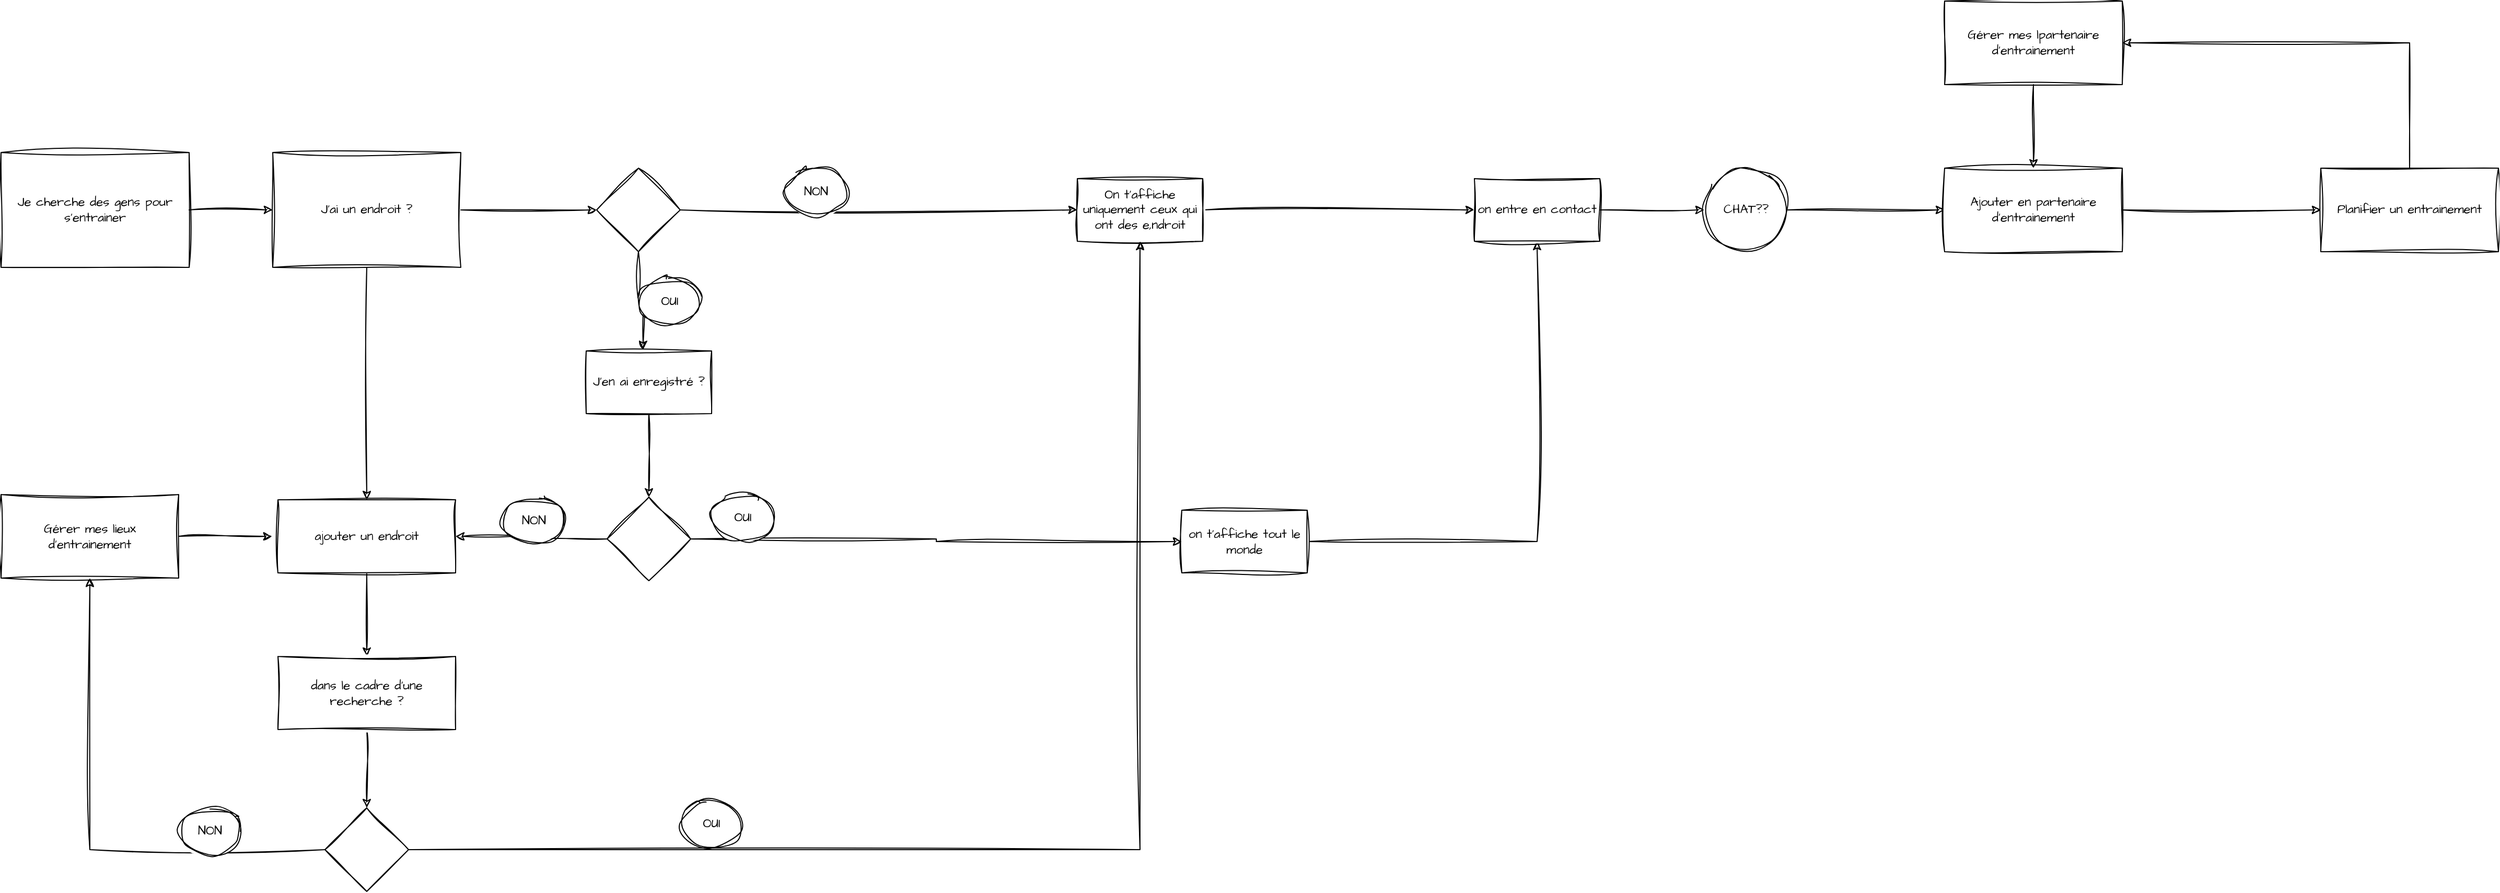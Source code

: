 <mxfile version="24.4.4" type="github">
  <diagram name="Page-1" id="D3DyWlrfUJnLOUU4IPov">
    <mxGraphModel dx="1768" dy="1313" grid="1" gridSize="10" guides="1" tooltips="1" connect="1" arrows="1" fold="1" page="0" pageScale="1" pageWidth="827" pageHeight="1169" math="0" shadow="0">
      <root>
        <mxCell id="0" />
        <mxCell id="1" parent="0" />
        <mxCell id="yYq1-mPOltJAiArIZwE5-4" value="" style="edgeStyle=orthogonalEdgeStyle;rounded=0;sketch=1;hachureGap=4;jiggle=2;curveFitting=1;orthogonalLoop=1;jettySize=auto;html=1;fontFamily=Architects Daughter;fontSource=https%3A%2F%2Ffonts.googleapis.com%2Fcss%3Ffamily%3DArchitects%2BDaughter;" edge="1" parent="1" source="yYq1-mPOltJAiArIZwE5-1" target="yYq1-mPOltJAiArIZwE5-3">
          <mxGeometry relative="1" as="geometry" />
        </mxCell>
        <mxCell id="yYq1-mPOltJAiArIZwE5-1" value="Je cherche des gens pour s&#39;entrainer" style="rounded=0;whiteSpace=wrap;html=1;sketch=1;hachureGap=4;jiggle=2;curveFitting=1;fontFamily=Architects Daughter;fontSource=https%3A%2F%2Ffonts.googleapis.com%2Fcss%3Ffamily%3DArchitects%2BDaughter;" vertex="1" parent="1">
          <mxGeometry x="-60" y="110" width="180" height="110" as="geometry" />
        </mxCell>
        <mxCell id="yYq1-mPOltJAiArIZwE5-6" value="" style="edgeStyle=orthogonalEdgeStyle;rounded=0;sketch=1;hachureGap=4;jiggle=2;curveFitting=1;orthogonalLoop=1;jettySize=auto;html=1;fontFamily=Architects Daughter;fontSource=https%3A%2F%2Ffonts.googleapis.com%2Fcss%3Ffamily%3DArchitects%2BDaughter;" edge="1" parent="1" source="yYq1-mPOltJAiArIZwE5-3" target="yYq1-mPOltJAiArIZwE5-5">
          <mxGeometry relative="1" as="geometry" />
        </mxCell>
        <mxCell id="yYq1-mPOltJAiArIZwE5-16" value="" style="edgeStyle=orthogonalEdgeStyle;rounded=0;sketch=1;hachureGap=4;jiggle=2;curveFitting=1;orthogonalLoop=1;jettySize=auto;html=1;fontFamily=Architects Daughter;fontSource=https%3A%2F%2Ffonts.googleapis.com%2Fcss%3Ffamily%3DArchitects%2BDaughter;" edge="1" parent="1" source="yYq1-mPOltJAiArIZwE5-3" target="yYq1-mPOltJAiArIZwE5-15">
          <mxGeometry relative="1" as="geometry" />
        </mxCell>
        <mxCell id="yYq1-mPOltJAiArIZwE5-3" value="J&#39;ai un endroit ?" style="rounded=0;whiteSpace=wrap;html=1;sketch=1;hachureGap=4;jiggle=2;curveFitting=1;fontFamily=Architects Daughter;fontSource=https%3A%2F%2Ffonts.googleapis.com%2Fcss%3Ffamily%3DArchitects%2BDaughter;" vertex="1" parent="1">
          <mxGeometry x="200" y="110" width="180" height="110" as="geometry" />
        </mxCell>
        <mxCell id="yYq1-mPOltJAiArIZwE5-8" value="" style="edgeStyle=orthogonalEdgeStyle;rounded=0;sketch=1;hachureGap=4;jiggle=2;curveFitting=1;orthogonalLoop=1;jettySize=auto;html=1;fontFamily=Architects Daughter;fontSource=https%3A%2F%2Ffonts.googleapis.com%2Fcss%3Ffamily%3DArchitects%2BDaughter;" edge="1" parent="1" source="yYq1-mPOltJAiArIZwE5-5" target="yYq1-mPOltJAiArIZwE5-7">
          <mxGeometry relative="1" as="geometry" />
        </mxCell>
        <mxCell id="yYq1-mPOltJAiArIZwE5-10" value="" style="edgeStyle=orthogonalEdgeStyle;rounded=0;sketch=1;hachureGap=4;jiggle=2;curveFitting=1;orthogonalLoop=1;jettySize=auto;html=1;fontFamily=Architects Daughter;fontSource=https%3A%2F%2Ffonts.googleapis.com%2Fcss%3Ffamily%3DArchitects%2BDaughter;exitX=0.5;exitY=1;exitDx=0;exitDy=0;entryX=0.454;entryY=-0.02;entryDx=0;entryDy=0;entryPerimeter=0;" edge="1" parent="1" source="yYq1-mPOltJAiArIZwE5-5" target="yYq1-mPOltJAiArIZwE5-26">
          <mxGeometry relative="1" as="geometry" />
        </mxCell>
        <mxCell id="yYq1-mPOltJAiArIZwE5-5" value="" style="rhombus;whiteSpace=wrap;html=1;fontFamily=Architects Daughter;rounded=0;sketch=1;hachureGap=4;jiggle=2;curveFitting=1;fontSource=https%3A%2F%2Ffonts.googleapis.com%2Fcss%3Ffamily%3DArchitects%2BDaughter;" vertex="1" parent="1">
          <mxGeometry x="510" y="125" width="80" height="80" as="geometry" />
        </mxCell>
        <mxCell id="yYq1-mPOltJAiArIZwE5-43" style="edgeStyle=orthogonalEdgeStyle;rounded=0;sketch=1;hachureGap=4;jiggle=2;curveFitting=1;orthogonalLoop=1;jettySize=auto;html=1;fontFamily=Architects Daughter;fontSource=https%3A%2F%2Ffonts.googleapis.com%2Fcss%3Ffamily%3DArchitects%2BDaughter;" edge="1" parent="1" source="yYq1-mPOltJAiArIZwE5-7" target="yYq1-mPOltJAiArIZwE5-41">
          <mxGeometry relative="1" as="geometry" />
        </mxCell>
        <mxCell id="yYq1-mPOltJAiArIZwE5-7" value="On t&#39;affiche uniquement ceux qui ont des e,ndroit" style="whiteSpace=wrap;html=1;fontFamily=Architects Daughter;rounded=0;sketch=1;hachureGap=4;jiggle=2;curveFitting=1;fontSource=https%3A%2F%2Ffonts.googleapis.com%2Fcss%3Ffamily%3DArchitects%2BDaughter;" vertex="1" parent="1">
          <mxGeometry x="970" y="135" width="120" height="60" as="geometry" />
        </mxCell>
        <mxCell id="yYq1-mPOltJAiArIZwE5-42" value="" style="edgeStyle=orthogonalEdgeStyle;rounded=0;sketch=1;hachureGap=4;jiggle=2;curveFitting=1;orthogonalLoop=1;jettySize=auto;html=1;fontFamily=Architects Daughter;fontSource=https%3A%2F%2Ffonts.googleapis.com%2Fcss%3Ffamily%3DArchitects%2BDaughter;" edge="1" parent="1" source="yYq1-mPOltJAiArIZwE5-9" target="yYq1-mPOltJAiArIZwE5-41">
          <mxGeometry relative="1" as="geometry" />
        </mxCell>
        <mxCell id="yYq1-mPOltJAiArIZwE5-9" value="on t&#39;affiche tout le monde" style="whiteSpace=wrap;html=1;fontFamily=Architects Daughter;rounded=0;sketch=1;hachureGap=4;jiggle=2;curveFitting=1;fontSource=https%3A%2F%2Ffonts.googleapis.com%2Fcss%3Ffamily%3DArchitects%2BDaughter;" vertex="1" parent="1">
          <mxGeometry x="1070" y="452.5" width="120" height="60" as="geometry" />
        </mxCell>
        <mxCell id="yYq1-mPOltJAiArIZwE5-12" value="OUI" style="ellipse;whiteSpace=wrap;html=1;sketch=1;hachureGap=4;jiggle=2;curveFitting=1;fontFamily=Architects Daughter;fontSource=https%3A%2F%2Ffonts.googleapis.com%2Fcss%3Ffamily%3DArchitects%2BDaughter;" vertex="1" parent="1">
          <mxGeometry x="550" y="230" width="60" height="45" as="geometry" />
        </mxCell>
        <mxCell id="yYq1-mPOltJAiArIZwE5-13" value="NON" style="ellipse;whiteSpace=wrap;html=1;sketch=1;hachureGap=4;jiggle=2;curveFitting=1;fontFamily=Architects Daughter;fontSource=https%3A%2F%2Ffonts.googleapis.com%2Fcss%3Ffamily%3DArchitects%2BDaughter;" vertex="1" parent="1">
          <mxGeometry x="690" y="125" width="60" height="45" as="geometry" />
        </mxCell>
        <mxCell id="yYq1-mPOltJAiArIZwE5-14" value="Gérer mes lieux d&#39;entrainement" style="rounded=0;whiteSpace=wrap;html=1;sketch=1;hachureGap=4;jiggle=2;curveFitting=1;fontFamily=Architects Daughter;fontSource=https%3A%2F%2Ffonts.googleapis.com%2Fcss%3Ffamily%3DArchitects%2BDaughter;" vertex="1" parent="1">
          <mxGeometry x="-60" y="437.5" width="170" height="80" as="geometry" />
        </mxCell>
        <mxCell id="yYq1-mPOltJAiArIZwE5-33" value="" style="edgeStyle=orthogonalEdgeStyle;rounded=0;sketch=1;hachureGap=4;jiggle=2;curveFitting=1;orthogonalLoop=1;jettySize=auto;html=1;fontFamily=Architects Daughter;fontSource=https%3A%2F%2Ffonts.googleapis.com%2Fcss%3Ffamily%3DArchitects%2BDaughter;" edge="1" parent="1" source="yYq1-mPOltJAiArIZwE5-15" target="yYq1-mPOltJAiArIZwE5-32">
          <mxGeometry relative="1" as="geometry" />
        </mxCell>
        <mxCell id="yYq1-mPOltJAiArIZwE5-15" value="ajouter un endroit" style="rounded=0;whiteSpace=wrap;html=1;sketch=1;hachureGap=4;jiggle=2;curveFitting=1;fontFamily=Architects Daughter;fontSource=https%3A%2F%2Ffonts.googleapis.com%2Fcss%3Ffamily%3DArchitects%2BDaughter;" vertex="1" parent="1">
          <mxGeometry x="205" y="442.5" width="170" height="70" as="geometry" />
        </mxCell>
        <mxCell id="yYq1-mPOltJAiArIZwE5-17" style="edgeStyle=orthogonalEdgeStyle;rounded=0;sketch=1;hachureGap=4;jiggle=2;curveFitting=1;orthogonalLoop=1;jettySize=auto;html=1;entryX=-0.033;entryY=0.5;entryDx=0;entryDy=0;entryPerimeter=0;fontFamily=Architects Daughter;fontSource=https%3A%2F%2Ffonts.googleapis.com%2Fcss%3Ffamily%3DArchitects%2BDaughter;" edge="1" parent="1" source="yYq1-mPOltJAiArIZwE5-14" target="yYq1-mPOltJAiArIZwE5-15">
          <mxGeometry relative="1" as="geometry" />
        </mxCell>
        <mxCell id="yYq1-mPOltJAiArIZwE5-25" style="edgeStyle=orthogonalEdgeStyle;rounded=0;sketch=1;hachureGap=4;jiggle=2;curveFitting=1;orthogonalLoop=1;jettySize=auto;html=1;entryX=0;entryY=0.5;entryDx=0;entryDy=0;fontFamily=Architects Daughter;fontSource=https%3A%2F%2Ffonts.googleapis.com%2Fcss%3Ffamily%3DArchitects%2BDaughter;" edge="1" parent="1" source="yYq1-mPOltJAiArIZwE5-24" target="yYq1-mPOltJAiArIZwE5-9">
          <mxGeometry relative="1" as="geometry" />
        </mxCell>
        <mxCell id="yYq1-mPOltJAiArIZwE5-30" style="edgeStyle=orthogonalEdgeStyle;rounded=0;sketch=1;hachureGap=4;jiggle=2;curveFitting=1;orthogonalLoop=1;jettySize=auto;html=1;entryX=1;entryY=0.5;entryDx=0;entryDy=0;fontFamily=Architects Daughter;fontSource=https%3A%2F%2Ffonts.googleapis.com%2Fcss%3Ffamily%3DArchitects%2BDaughter;" edge="1" parent="1" source="yYq1-mPOltJAiArIZwE5-24" target="yYq1-mPOltJAiArIZwE5-15">
          <mxGeometry relative="1" as="geometry" />
        </mxCell>
        <mxCell id="yYq1-mPOltJAiArIZwE5-24" value="" style="rhombus;whiteSpace=wrap;html=1;fontFamily=Architects Daughter;rounded=0;sketch=1;hachureGap=4;jiggle=2;curveFitting=1;fontSource=https%3A%2F%2Ffonts.googleapis.com%2Fcss%3Ffamily%3DArchitects%2BDaughter;" vertex="1" parent="1">
          <mxGeometry x="520" y="440" width="80" height="80" as="geometry" />
        </mxCell>
        <mxCell id="yYq1-mPOltJAiArIZwE5-28" style="edgeStyle=orthogonalEdgeStyle;rounded=0;sketch=1;hachureGap=4;jiggle=2;curveFitting=1;orthogonalLoop=1;jettySize=auto;html=1;entryX=0.5;entryY=0;entryDx=0;entryDy=0;fontFamily=Architects Daughter;fontSource=https%3A%2F%2Ffonts.googleapis.com%2Fcss%3Ffamily%3DArchitects%2BDaughter;" edge="1" parent="1" source="yYq1-mPOltJAiArIZwE5-26" target="yYq1-mPOltJAiArIZwE5-24">
          <mxGeometry relative="1" as="geometry" />
        </mxCell>
        <mxCell id="yYq1-mPOltJAiArIZwE5-26" value="J&#39;en ai enregistré ?" style="whiteSpace=wrap;html=1;fontFamily=Architects Daughter;rounded=0;sketch=1;hachureGap=4;jiggle=2;curveFitting=1;fontSource=https%3A%2F%2Ffonts.googleapis.com%2Fcss%3Ffamily%3DArchitects%2BDaughter;" vertex="1" parent="1">
          <mxGeometry x="500" y="300" width="120" height="60" as="geometry" />
        </mxCell>
        <mxCell id="yYq1-mPOltJAiArIZwE5-29" value="NON" style="ellipse;whiteSpace=wrap;html=1;sketch=1;hachureGap=4;jiggle=2;curveFitting=1;fontFamily=Architects Daughter;fontSource=https%3A%2F%2Ffonts.googleapis.com%2Fcss%3Ffamily%3DArchitects%2BDaughter;" vertex="1" parent="1">
          <mxGeometry x="420" y="440" width="60" height="45" as="geometry" />
        </mxCell>
        <mxCell id="yYq1-mPOltJAiArIZwE5-31" value="OUI" style="ellipse;whiteSpace=wrap;html=1;sketch=1;hachureGap=4;jiggle=2;curveFitting=1;fontFamily=Architects Daughter;fontSource=https%3A%2F%2Ffonts.googleapis.com%2Fcss%3Ffamily%3DArchitects%2BDaughter;" vertex="1" parent="1">
          <mxGeometry x="620" y="437.5" width="60" height="45" as="geometry" />
        </mxCell>
        <mxCell id="yYq1-mPOltJAiArIZwE5-35" value="" style="edgeStyle=orthogonalEdgeStyle;rounded=0;sketch=1;hachureGap=4;jiggle=2;curveFitting=1;orthogonalLoop=1;jettySize=auto;html=1;fontFamily=Architects Daughter;fontSource=https%3A%2F%2Ffonts.googleapis.com%2Fcss%3Ffamily%3DArchitects%2BDaughter;" edge="1" parent="1" source="yYq1-mPOltJAiArIZwE5-32" target="yYq1-mPOltJAiArIZwE5-34">
          <mxGeometry relative="1" as="geometry" />
        </mxCell>
        <mxCell id="yYq1-mPOltJAiArIZwE5-32" value="dans le cadre d&#39;une recherche ?" style="rounded=0;whiteSpace=wrap;html=1;sketch=1;hachureGap=4;jiggle=2;curveFitting=1;fontFamily=Architects Daughter;fontSource=https%3A%2F%2Ffonts.googleapis.com%2Fcss%3Ffamily%3DArchitects%2BDaughter;" vertex="1" parent="1">
          <mxGeometry x="205" y="592.5" width="170" height="70" as="geometry" />
        </mxCell>
        <mxCell id="yYq1-mPOltJAiArIZwE5-36" style="edgeStyle=orthogonalEdgeStyle;rounded=0;sketch=1;hachureGap=4;jiggle=2;curveFitting=1;orthogonalLoop=1;jettySize=auto;html=1;entryX=0.5;entryY=1;entryDx=0;entryDy=0;fontFamily=Architects Daughter;fontSource=https%3A%2F%2Ffonts.googleapis.com%2Fcss%3Ffamily%3DArchitects%2BDaughter;" edge="1" parent="1" source="yYq1-mPOltJAiArIZwE5-34" target="yYq1-mPOltJAiArIZwE5-7">
          <mxGeometry relative="1" as="geometry" />
        </mxCell>
        <mxCell id="yYq1-mPOltJAiArIZwE5-38" style="edgeStyle=orthogonalEdgeStyle;rounded=0;sketch=1;hachureGap=4;jiggle=2;curveFitting=1;orthogonalLoop=1;jettySize=auto;html=1;entryX=0.5;entryY=1;entryDx=0;entryDy=0;fontFamily=Architects Daughter;fontSource=https%3A%2F%2Ffonts.googleapis.com%2Fcss%3Ffamily%3DArchitects%2BDaughter;" edge="1" parent="1" source="yYq1-mPOltJAiArIZwE5-34" target="yYq1-mPOltJAiArIZwE5-14">
          <mxGeometry relative="1" as="geometry" />
        </mxCell>
        <mxCell id="yYq1-mPOltJAiArIZwE5-34" value="" style="rhombus;whiteSpace=wrap;html=1;fontFamily=Architects Daughter;rounded=0;sketch=1;hachureGap=4;jiggle=2;curveFitting=1;fontSource=https%3A%2F%2Ffonts.googleapis.com%2Fcss%3Ffamily%3DArchitects%2BDaughter;" vertex="1" parent="1">
          <mxGeometry x="250" y="737.5" width="80" height="80" as="geometry" />
        </mxCell>
        <mxCell id="yYq1-mPOltJAiArIZwE5-37" value="OUI" style="ellipse;whiteSpace=wrap;html=1;sketch=1;hachureGap=4;jiggle=2;curveFitting=1;fontFamily=Architects Daughter;fontSource=https%3A%2F%2Ffonts.googleapis.com%2Fcss%3Ffamily%3DArchitects%2BDaughter;" vertex="1" parent="1">
          <mxGeometry x="590" y="730" width="60" height="45" as="geometry" />
        </mxCell>
        <mxCell id="yYq1-mPOltJAiArIZwE5-39" value="NON" style="ellipse;whiteSpace=wrap;html=1;sketch=1;hachureGap=4;jiggle=2;curveFitting=1;fontFamily=Architects Daughter;fontSource=https%3A%2F%2Ffonts.googleapis.com%2Fcss%3Ffamily%3DArchitects%2BDaughter;" vertex="1" parent="1">
          <mxGeometry x="110" y="737.5" width="60" height="45" as="geometry" />
        </mxCell>
        <mxCell id="yYq1-mPOltJAiArIZwE5-48" value="" style="edgeStyle=orthogonalEdgeStyle;rounded=0;sketch=1;hachureGap=4;jiggle=2;curveFitting=1;orthogonalLoop=1;jettySize=auto;html=1;fontFamily=Architects Daughter;fontSource=https%3A%2F%2Ffonts.googleapis.com%2Fcss%3Ffamily%3DArchitects%2BDaughter;" edge="1" parent="1" source="yYq1-mPOltJAiArIZwE5-40" target="yYq1-mPOltJAiArIZwE5-47">
          <mxGeometry relative="1" as="geometry" />
        </mxCell>
        <mxCell id="yYq1-mPOltJAiArIZwE5-40" value="Gérer mes lpartenaire d&#39;entrainement" style="rounded=0;whiteSpace=wrap;html=1;sketch=1;hachureGap=4;jiggle=2;curveFitting=1;fontFamily=Architects Daughter;fontSource=https%3A%2F%2Ffonts.googleapis.com%2Fcss%3Ffamily%3DArchitects%2BDaughter;" vertex="1" parent="1">
          <mxGeometry x="1800" y="-35" width="170" height="80" as="geometry" />
        </mxCell>
        <mxCell id="yYq1-mPOltJAiArIZwE5-45" value="" style="edgeStyle=orthogonalEdgeStyle;rounded=0;sketch=1;hachureGap=4;jiggle=2;curveFitting=1;orthogonalLoop=1;jettySize=auto;html=1;fontFamily=Architects Daughter;fontSource=https%3A%2F%2Ffonts.googleapis.com%2Fcss%3Ffamily%3DArchitects%2BDaughter;" edge="1" parent="1" source="yYq1-mPOltJAiArIZwE5-41" target="yYq1-mPOltJAiArIZwE5-44">
          <mxGeometry relative="1" as="geometry" />
        </mxCell>
        <mxCell id="yYq1-mPOltJAiArIZwE5-41" value="on entre en contact" style="whiteSpace=wrap;html=1;fontFamily=Architects Daughter;rounded=0;sketch=1;hachureGap=4;jiggle=2;curveFitting=1;fontSource=https%3A%2F%2Ffonts.googleapis.com%2Fcss%3Ffamily%3DArchitects%2BDaughter;" vertex="1" parent="1">
          <mxGeometry x="1350" y="135" width="120" height="60" as="geometry" />
        </mxCell>
        <mxCell id="yYq1-mPOltJAiArIZwE5-46" style="edgeStyle=orthogonalEdgeStyle;rounded=0;sketch=1;hachureGap=4;jiggle=2;curveFitting=1;orthogonalLoop=1;jettySize=auto;html=1;fontFamily=Architects Daughter;fontSource=https%3A%2F%2Ffonts.googleapis.com%2Fcss%3Ffamily%3DArchitects%2BDaughter;entryX=0;entryY=0.5;entryDx=0;entryDy=0;" edge="1" parent="1" source="yYq1-mPOltJAiArIZwE5-44" target="yYq1-mPOltJAiArIZwE5-47">
          <mxGeometry relative="1" as="geometry" />
        </mxCell>
        <mxCell id="yYq1-mPOltJAiArIZwE5-44" value="CHAT??" style="ellipse;whiteSpace=wrap;html=1;fontFamily=Architects Daughter;rounded=0;sketch=1;hachureGap=4;jiggle=2;curveFitting=1;fontSource=https%3A%2F%2Ffonts.googleapis.com%2Fcss%3Ffamily%3DArchitects%2BDaughter;" vertex="1" parent="1">
          <mxGeometry x="1570" y="125" width="80" height="80" as="geometry" />
        </mxCell>
        <mxCell id="yYq1-mPOltJAiArIZwE5-50" style="edgeStyle=orthogonalEdgeStyle;rounded=0;sketch=1;hachureGap=4;jiggle=2;curveFitting=1;orthogonalLoop=1;jettySize=auto;html=1;entryX=0;entryY=0.5;entryDx=0;entryDy=0;fontFamily=Architects Daughter;fontSource=https%3A%2F%2Ffonts.googleapis.com%2Fcss%3Ffamily%3DArchitects%2BDaughter;" edge="1" parent="1" source="yYq1-mPOltJAiArIZwE5-47" target="yYq1-mPOltJAiArIZwE5-49">
          <mxGeometry relative="1" as="geometry" />
        </mxCell>
        <mxCell id="yYq1-mPOltJAiArIZwE5-47" value="Ajouter en partenaire d&#39;entrainement" style="rounded=0;whiteSpace=wrap;html=1;sketch=1;hachureGap=4;jiggle=2;curveFitting=1;fontFamily=Architects Daughter;fontSource=https%3A%2F%2Ffonts.googleapis.com%2Fcss%3Ffamily%3DArchitects%2BDaughter;" vertex="1" parent="1">
          <mxGeometry x="1800" y="125" width="170" height="80" as="geometry" />
        </mxCell>
        <mxCell id="yYq1-mPOltJAiArIZwE5-49" value="Planifier un entrainement" style="rounded=0;whiteSpace=wrap;html=1;sketch=1;hachureGap=4;jiggle=2;curveFitting=1;fontFamily=Architects Daughter;fontSource=https%3A%2F%2Ffonts.googleapis.com%2Fcss%3Ffamily%3DArchitects%2BDaughter;" vertex="1" parent="1">
          <mxGeometry x="2160" y="125" width="170" height="80" as="geometry" />
        </mxCell>
        <mxCell id="yYq1-mPOltJAiArIZwE5-51" style="edgeStyle=orthogonalEdgeStyle;rounded=0;sketch=1;hachureGap=4;jiggle=2;curveFitting=1;orthogonalLoop=1;jettySize=auto;html=1;fontFamily=Architects Daughter;fontSource=https%3A%2F%2Ffonts.googleapis.com%2Fcss%3Ffamily%3DArchitects%2BDaughter;exitX=0.5;exitY=0;exitDx=0;exitDy=0;entryX=1;entryY=0.5;entryDx=0;entryDy=0;" edge="1" parent="1" source="yYq1-mPOltJAiArIZwE5-49" target="yYq1-mPOltJAiArIZwE5-40">
          <mxGeometry relative="1" as="geometry">
            <mxPoint x="2040" y="20" as="targetPoint" />
          </mxGeometry>
        </mxCell>
      </root>
    </mxGraphModel>
  </diagram>
</mxfile>
